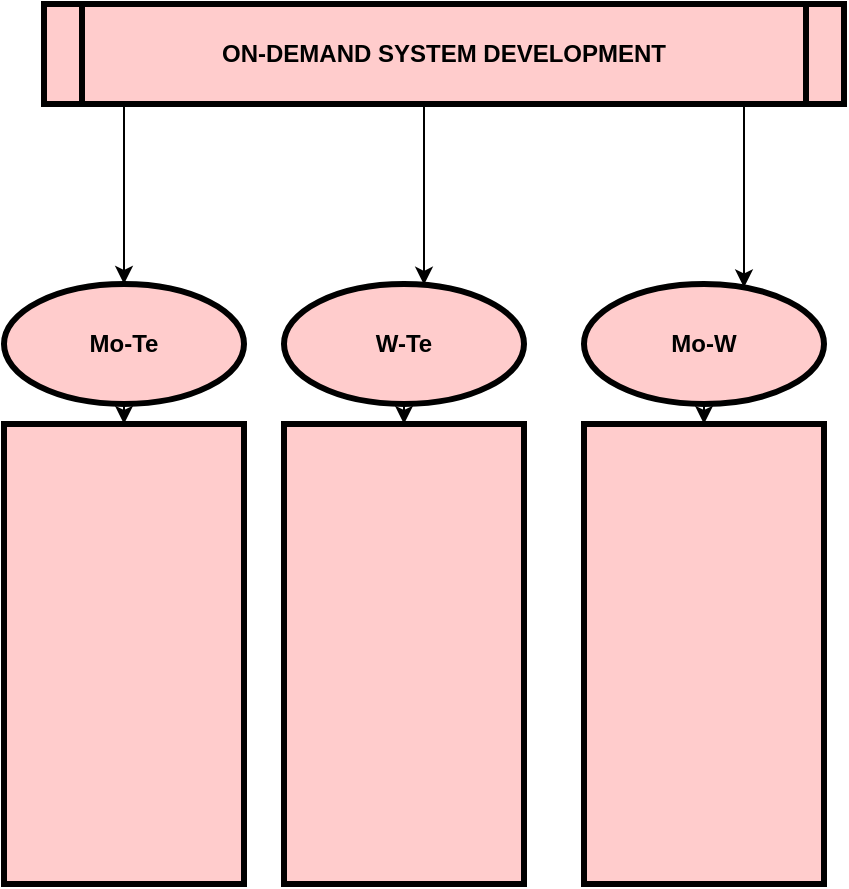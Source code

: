 <mxfile version="15.0.6" type="github">
  <diagram id="kgpKYQtTHZ0yAKxKKP6v" name="Page-1">
    <mxGraphModel dx="1678" dy="703" grid="1" gridSize="10" guides="1" tooltips="1" connect="1" arrows="1" fold="1" page="1" pageScale="1" pageWidth="850" pageHeight="1100" math="0" shadow="0">
      <root>
        <mxCell id="0" />
        <mxCell id="1" parent="0" />
        <mxCell id="wirNJk3x5N79A3oDP3Wb-84" value="" style="edgeStyle=orthogonalEdgeStyle;rounded=0;orthogonalLoop=1;jettySize=auto;html=1;" edge="1" parent="1" source="wirNJk3x5N79A3oDP3Wb-12" target="wirNJk3x5N79A3oDP3Wb-83">
          <mxGeometry relative="1" as="geometry">
            <Array as="points">
              <mxPoint x="90" y="100" />
              <mxPoint x="90" y="100" />
            </Array>
          </mxGeometry>
        </mxCell>
        <mxCell id="wirNJk3x5N79A3oDP3Wb-86" value="" style="edgeStyle=orthogonalEdgeStyle;rounded=0;orthogonalLoop=1;jettySize=auto;html=1;" edge="1" parent="1" source="wirNJk3x5N79A3oDP3Wb-12" target="wirNJk3x5N79A3oDP3Wb-85">
          <mxGeometry relative="1" as="geometry">
            <Array as="points">
              <mxPoint x="240" y="150" />
              <mxPoint x="240" y="150" />
            </Array>
          </mxGeometry>
        </mxCell>
        <mxCell id="wirNJk3x5N79A3oDP3Wb-88" value="" style="edgeStyle=orthogonalEdgeStyle;rounded=0;orthogonalLoop=1;jettySize=auto;html=1;" edge="1" parent="1" source="wirNJk3x5N79A3oDP3Wb-12" target="wirNJk3x5N79A3oDP3Wb-87">
          <mxGeometry relative="1" as="geometry">
            <Array as="points">
              <mxPoint x="400" y="120" />
              <mxPoint x="400" y="120" />
            </Array>
          </mxGeometry>
        </mxCell>
        <mxCell id="wirNJk3x5N79A3oDP3Wb-12" value="ON-DEMAND SYSTEM DEVELOPMENT" style="shape=process;whiteSpace=wrap;align=center;verticalAlign=middle;size=0.048;fontStyle=1;strokeWidth=3;fillColor=#FFCCCC" vertex="1" parent="1">
          <mxGeometry x="50.0" y="20" width="400" height="50" as="geometry" />
        </mxCell>
        <mxCell id="wirNJk3x5N79A3oDP3Wb-78" value="" style="edgeStyle=orthogonalEdgeStyle;rounded=0;orthogonalLoop=1;jettySize=auto;html=1;" edge="1" parent="1" source="wirNJk3x5N79A3oDP3Wb-68">
          <mxGeometry relative="1" as="geometry">
            <mxPoint x="388.5" y="741.0" as="targetPoint" />
          </mxGeometry>
        </mxCell>
        <mxCell id="wirNJk3x5N79A3oDP3Wb-90" value="" style="edgeStyle=orthogonalEdgeStyle;rounded=0;orthogonalLoop=1;jettySize=auto;html=1;" edge="1" parent="1" source="wirNJk3x5N79A3oDP3Wb-83" target="wirNJk3x5N79A3oDP3Wb-89">
          <mxGeometry relative="1" as="geometry" />
        </mxCell>
        <mxCell id="wirNJk3x5N79A3oDP3Wb-83" value="Mo-Te" style="ellipse;whiteSpace=wrap;html=1;fontStyle=1;strokeWidth=3;fillColor=#FFCCCC;" vertex="1" parent="1">
          <mxGeometry x="30.0" y="160" width="120" height="60" as="geometry" />
        </mxCell>
        <mxCell id="wirNJk3x5N79A3oDP3Wb-92" value="" style="edgeStyle=orthogonalEdgeStyle;rounded=0;orthogonalLoop=1;jettySize=auto;html=1;" edge="1" parent="1" source="wirNJk3x5N79A3oDP3Wb-85" target="wirNJk3x5N79A3oDP3Wb-91">
          <mxGeometry relative="1" as="geometry" />
        </mxCell>
        <mxCell id="wirNJk3x5N79A3oDP3Wb-85" value="W-Te" style="ellipse;whiteSpace=wrap;html=1;fontStyle=1;strokeWidth=3;fillColor=#FFCCCC;" vertex="1" parent="1">
          <mxGeometry x="170.0" y="160" width="120" height="60" as="geometry" />
        </mxCell>
        <mxCell id="wirNJk3x5N79A3oDP3Wb-94" value="" style="edgeStyle=orthogonalEdgeStyle;rounded=0;orthogonalLoop=1;jettySize=auto;html=1;" edge="1" parent="1" source="wirNJk3x5N79A3oDP3Wb-87" target="wirNJk3x5N79A3oDP3Wb-93">
          <mxGeometry relative="1" as="geometry" />
        </mxCell>
        <mxCell id="wirNJk3x5N79A3oDP3Wb-87" value="Mo-W" style="ellipse;whiteSpace=wrap;html=1;fontStyle=1;strokeWidth=3;fillColor=#FFCCCC;" vertex="1" parent="1">
          <mxGeometry x="320.0" y="160" width="120" height="60" as="geometry" />
        </mxCell>
        <mxCell id="wirNJk3x5N79A3oDP3Wb-89" value="" style="whiteSpace=wrap;html=1;fontStyle=1;strokeWidth=3;fillColor=#FFCCCC;" vertex="1" parent="1">
          <mxGeometry x="30" y="230" width="120" height="230" as="geometry" />
        </mxCell>
        <mxCell id="wirNJk3x5N79A3oDP3Wb-91" value="" style="whiteSpace=wrap;html=1;fontStyle=1;strokeWidth=3;fillColor=#FFCCCC;" vertex="1" parent="1">
          <mxGeometry x="170" y="230" width="120" height="230" as="geometry" />
        </mxCell>
        <mxCell id="wirNJk3x5N79A3oDP3Wb-93" value="" style="whiteSpace=wrap;html=1;fontStyle=1;strokeWidth=3;fillColor=#FFCCCC;" vertex="1" parent="1">
          <mxGeometry x="320" y="230" width="120" height="230" as="geometry" />
        </mxCell>
      </root>
    </mxGraphModel>
  </diagram>
</mxfile>
